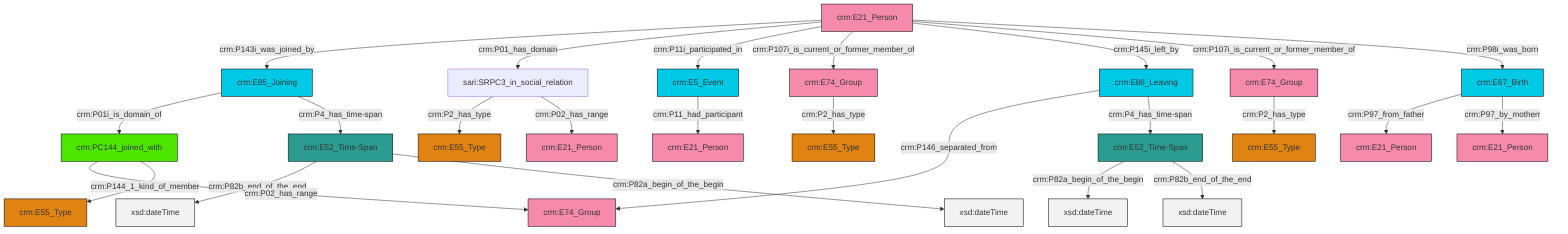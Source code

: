 graph TD
classDef Literal fill:#f2f2f2,stroke:#000000;
classDef CRM_Entity fill:#FFFFFF,stroke:#000000;
classDef Temporal_Entity fill:#00C9E6, stroke:#000000;
classDef Type fill:#E18312, stroke:#000000;
classDef Time-Span fill:#2C9C91, stroke:#000000;
classDef Appellation fill:#FFEB7F, stroke:#000000;
classDef Place fill:#008836, stroke:#000000;
classDef Persistent_Item fill:#B266B2, stroke:#000000;
classDef Conceptual_Object fill:#FFD700, stroke:#000000;
classDef Physical_Thing fill:#D2B48C, stroke:#000000;
classDef Actor fill:#f58aad, stroke:#000000;
classDef PC_Classes fill:#4ce600, stroke:#000000;
classDef Multi fill:#cccccc,stroke:#000000;

2["crm:E52_Time-Span"]:::Time-Span -->|crm:P82a_begin_of_the_begin| 3[xsd:dateTime]:::Literal
0["crm:E67_Birth"]:::Temporal_Entity -->|crm:P97_from_father| 4["crm:E21_Person"]:::Actor
8["crm:E21_Person"]:::Actor -->|crm:P143i_was_joined_by| 5["crm:E85_Joining"]:::Temporal_Entity
9["sari:SRPC3_in_social_relation"]:::Default -->|crm:P2_has_type| 10["crm:E55_Type"]:::Type
0["crm:E67_Birth"]:::Temporal_Entity -->|crm:P97_by_motherr| 11["crm:E21_Person"]:::Actor
8["crm:E21_Person"]:::Actor -->|crm:P01_has_domain| 9["sari:SRPC3_in_social_relation"]:::Default
12["crm:E74_Group"]:::Actor -->|crm:P2_has_type| 17["crm:E55_Type"]:::Type
23["crm:E52_Time-Span"]:::Time-Span -->|crm:P82b_end_of_the_end| 24[xsd:dateTime]:::Literal
25["crm:PC144_joined_with"]:::PC_Classes -->|crm:P02_has_range| 27["crm:E74_Group"]:::Actor
9["sari:SRPC3_in_social_relation"]:::Default -->|crm:P02_has_range| 28["crm:E21_Person"]:::Actor
8["crm:E21_Person"]:::Actor -->|crm:P11i_participated_in| 32["crm:E5_Event"]:::Temporal_Entity
25["crm:PC144_joined_with"]:::PC_Classes -->|crm:P144_1_kind_of_member| 15["crm:E55_Type"]:::Type
34["crm:E86_Leaving"]:::Temporal_Entity -->|crm:P146_separated_from| 27["crm:E74_Group"]:::Actor
2["crm:E52_Time-Span"]:::Time-Span -->|crm:P82b_end_of_the_end| 35[xsd:dateTime]:::Literal
5["crm:E85_Joining"]:::Temporal_Entity -->|crm:P01i_is_domain_of| 25["crm:PC144_joined_with"]:::PC_Classes
32["crm:E5_Event"]:::Temporal_Entity -->|crm:P11_had_participant| 37["crm:E21_Person"]:::Actor
8["crm:E21_Person"]:::Actor -->|crm:P107i_is_current_or_former_member_of| 38["crm:E74_Group"]:::Actor
38["crm:E74_Group"]:::Actor -->|crm:P2_has_type| 21["crm:E55_Type"]:::Type
8["crm:E21_Person"]:::Actor -->|crm:P145i_left_by| 34["crm:E86_Leaving"]:::Temporal_Entity
8["crm:E21_Person"]:::Actor -->|crm:P107i_is_current_or_former_member_of| 12["crm:E74_Group"]:::Actor
34["crm:E86_Leaving"]:::Temporal_Entity -->|crm:P4_has_time-span| 2["crm:E52_Time-Span"]:::Time-Span
5["crm:E85_Joining"]:::Temporal_Entity -->|crm:P4_has_time-span| 23["crm:E52_Time-Span"]:::Time-Span
8["crm:E21_Person"]:::Actor -->|crm:P98i_was_born| 0["crm:E67_Birth"]:::Temporal_Entity
23["crm:E52_Time-Span"]:::Time-Span -->|crm:P82a_begin_of_the_begin| 46[xsd:dateTime]:::Literal